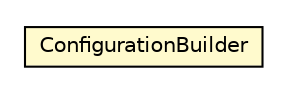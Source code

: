 #!/usr/local/bin/dot
#
# Class diagram 
# Generated by UMLGraph version R5_6-24-gf6e263 (http://www.umlgraph.org/)
#

digraph G {
	edge [fontname="Helvetica",fontsize=10,labelfontname="Helvetica",labelfontsize=10];
	node [fontname="Helvetica",fontsize=10,shape=plaintext];
	nodesep=0.25;
	ranksep=0.5;
	// net.trajano.doxdb.jsonpath.Configuration.ConfigurationBuilder
	c842 [label=<<table title="net.trajano.doxdb.jsonpath.Configuration.ConfigurationBuilder" border="0" cellborder="1" cellspacing="0" cellpadding="2" port="p" bgcolor="lemonChiffon" href="./Configuration.ConfigurationBuilder.html">
		<tr><td><table border="0" cellspacing="0" cellpadding="1">
<tr><td align="center" balign="center"> ConfigurationBuilder </td></tr>
		</table></td></tr>
		</table>>, URL="./Configuration.ConfigurationBuilder.html", fontname="Helvetica", fontcolor="black", fontsize=10.0];
}

